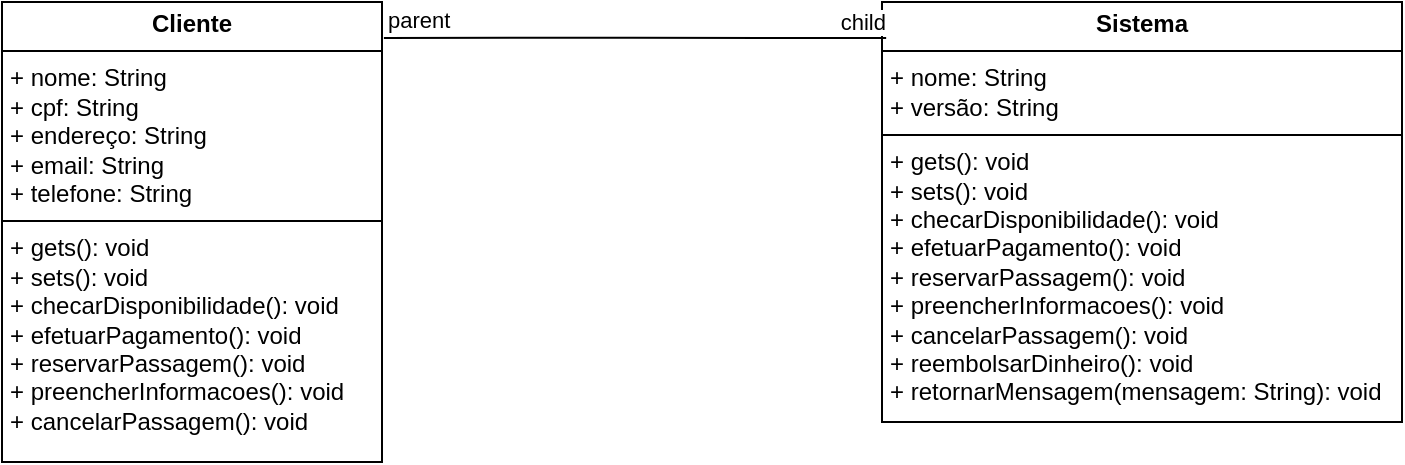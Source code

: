 <mxfile version="24.4.13" type="github">
  <diagram id="C5RBs43oDa-KdzZeNtuy" name="Page-1">
    <mxGraphModel dx="880" dy="468" grid="1" gridSize="10" guides="1" tooltips="1" connect="1" arrows="1" fold="1" page="1" pageScale="1" pageWidth="827" pageHeight="1169" math="0" shadow="0">
      <root>
        <mxCell id="WIyWlLk6GJQsqaUBKTNV-0" />
        <mxCell id="WIyWlLk6GJQsqaUBKTNV-1" parent="WIyWlLk6GJQsqaUBKTNV-0" />
        <mxCell id="3BACKPCyUD35pKunsR5k-2" value="&lt;p style=&quot;margin:0px;margin-top:4px;text-align:center;&quot;&gt;&lt;b&gt;Cliente&lt;/b&gt;&lt;/p&gt;&lt;hr size=&quot;1&quot; style=&quot;border-style:solid;&quot;&gt;&lt;p style=&quot;margin:0px;margin-left:4px;&quot;&gt;+ nome: String&lt;/p&gt;&lt;p style=&quot;margin:0px;margin-left:4px;&quot;&gt;+ cpf: String&lt;/p&gt;&lt;p style=&quot;margin:0px;margin-left:4px;&quot;&gt;+ endereço: String&lt;/p&gt;&lt;p style=&quot;margin:0px;margin-left:4px;&quot;&gt;+ email: String&lt;/p&gt;&lt;p style=&quot;margin:0px;margin-left:4px;&quot;&gt;+ telefone: String&lt;/p&gt;&lt;hr size=&quot;1&quot; style=&quot;border-style:solid;&quot;&gt;&lt;p style=&quot;margin:0px;margin-left:4px;&quot;&gt;+ gets(): void&lt;/p&gt;&lt;p style=&quot;margin:0px;margin-left:4px;&quot;&gt;+ sets(): void&lt;/p&gt;&lt;p style=&quot;margin:0px;margin-left:4px;&quot;&gt;+ checarDisponibilidade(): void&lt;/p&gt;&lt;p style=&quot;margin:0px;margin-left:4px;&quot;&gt;+ efetuarPagamento(): void&lt;/p&gt;&lt;p style=&quot;margin:0px;margin-left:4px;&quot;&gt;+ reservarPassagem(): void&lt;/p&gt;&lt;p style=&quot;margin:0px;margin-left:4px;&quot;&gt;+ preencherInformacoes(): void&lt;/p&gt;&lt;p style=&quot;margin:0px;margin-left:4px;&quot;&gt;+ cancelarPassagem(): void&lt;br&gt;&lt;/p&gt;&lt;p style=&quot;margin:0px;margin-left:4px;&quot;&gt;&lt;br&gt;&lt;/p&gt;" style="verticalAlign=top;align=left;overflow=fill;html=1;whiteSpace=wrap;" vertex="1" parent="WIyWlLk6GJQsqaUBKTNV-1">
          <mxGeometry x="80" y="40" width="190" height="230" as="geometry" />
        </mxCell>
        <mxCell id="3BACKPCyUD35pKunsR5k-3" value="&lt;p style=&quot;margin:0px;margin-top:4px;text-align:center;&quot;&gt;&lt;b&gt;Sistema&lt;/b&gt;&lt;/p&gt;&lt;hr size=&quot;1&quot; style=&quot;border-style:solid;&quot;&gt;&lt;p style=&quot;margin:0px;margin-left:4px;&quot;&gt;+ nome: String&lt;/p&gt;&lt;p style=&quot;margin:0px;margin-left:4px;&quot;&gt;+ versão: String&lt;/p&gt;&lt;hr size=&quot;1&quot; style=&quot;border-style:solid;&quot;&gt;&lt;p style=&quot;margin: 0px 0px 0px 4px;&quot;&gt;+ gets(): void&lt;/p&gt;&lt;p style=&quot;margin: 0px 0px 0px 4px;&quot;&gt;+ sets(): void&lt;/p&gt;&lt;p style=&quot;margin: 0px 0px 0px 4px;&quot;&gt;+ checarDisponibilidade(): void&lt;/p&gt;&lt;p style=&quot;margin: 0px 0px 0px 4px;&quot;&gt;+ efetuarPagamento(): void&lt;/p&gt;&lt;p style=&quot;margin: 0px 0px 0px 4px;&quot;&gt;+ reservarPassagem(): void&lt;/p&gt;&lt;p style=&quot;margin: 0px 0px 0px 4px;&quot;&gt;+ preencherInformacoes(): void&lt;/p&gt;&lt;p style=&quot;margin: 0px 0px 0px 4px;&quot;&gt;+ cancelarPassagem(): void&lt;/p&gt;&lt;p style=&quot;margin: 0px 0px 0px 4px;&quot;&gt;+ reembolsarDinheiro(): void&lt;/p&gt;&lt;p style=&quot;margin: 0px 0px 0px 4px;&quot;&gt;+ retornarMensagem(mensagem: String): void&lt;/p&gt;" style="verticalAlign=top;align=left;overflow=fill;html=1;whiteSpace=wrap;" vertex="1" parent="WIyWlLk6GJQsqaUBKTNV-1">
          <mxGeometry x="520" y="40" width="260" height="210" as="geometry" />
        </mxCell>
        <mxCell id="3BACKPCyUD35pKunsR5k-5" value="" style="endArrow=none;html=1;edgeStyle=orthogonalEdgeStyle;rounded=0;exitX=1.005;exitY=0.078;exitDx=0;exitDy=0;exitPerimeter=0;entryX=0.008;entryY=0.086;entryDx=0;entryDy=0;entryPerimeter=0;" edge="1" parent="WIyWlLk6GJQsqaUBKTNV-1" source="3BACKPCyUD35pKunsR5k-2" target="3BACKPCyUD35pKunsR5k-3">
          <mxGeometry relative="1" as="geometry">
            <mxPoint x="300" y="60" as="sourcePoint" />
            <mxPoint x="460" y="60" as="targetPoint" />
          </mxGeometry>
        </mxCell>
        <mxCell id="3BACKPCyUD35pKunsR5k-6" value="parent" style="edgeLabel;resizable=0;html=1;align=left;verticalAlign=bottom;" connectable="0" vertex="1" parent="3BACKPCyUD35pKunsR5k-5">
          <mxGeometry x="-1" relative="1" as="geometry" />
        </mxCell>
        <mxCell id="3BACKPCyUD35pKunsR5k-7" value="child" style="edgeLabel;resizable=0;html=1;align=right;verticalAlign=bottom;" connectable="0" vertex="1" parent="3BACKPCyUD35pKunsR5k-5">
          <mxGeometry x="1" relative="1" as="geometry" />
        </mxCell>
      </root>
    </mxGraphModel>
  </diagram>
</mxfile>
